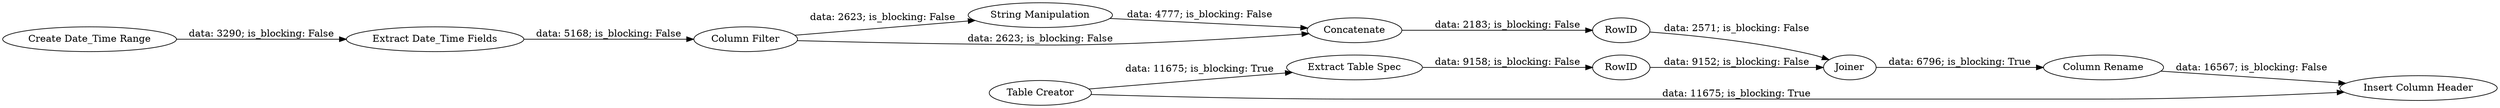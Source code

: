 digraph {
	"2419964477466589271_5" [label="Extract Table Spec"]
	"2419964477466589271_4" [label="Column Filter"]
	"2419964477466589271_8" [label="Column Rename"]
	"2419964477466589271_12" [label=RowID]
	"2419964477466589271_9" [label="Insert Column Header"]
	"2419964477466589271_2" [label="Create Date_Time Range"]
	"2419964477466589271_10" [label="String Manipulation"]
	"2419964477466589271_3" [label="Extract Date_Time Fields"]
	"2419964477466589271_7" [label=Joiner]
	"2419964477466589271_11" [label=Concatenate]
	"2419964477466589271_6" [label=RowID]
	"2419964477466589271_1" [label="Table Creator"]
	"2419964477466589271_5" -> "2419964477466589271_6" [label="data: 9158; is_blocking: False"]
	"2419964477466589271_1" -> "2419964477466589271_5" [label="data: 11675; is_blocking: True"]
	"2419964477466589271_2" -> "2419964477466589271_3" [label="data: 3290; is_blocking: False"]
	"2419964477466589271_8" -> "2419964477466589271_9" [label="data: 16567; is_blocking: False"]
	"2419964477466589271_4" -> "2419964477466589271_11" [label="data: 2623; is_blocking: False"]
	"2419964477466589271_1" -> "2419964477466589271_9" [label="data: 11675; is_blocking: True"]
	"2419964477466589271_7" -> "2419964477466589271_8" [label="data: 6796; is_blocking: True"]
	"2419964477466589271_11" -> "2419964477466589271_12" [label="data: 2183; is_blocking: False"]
	"2419964477466589271_6" -> "2419964477466589271_7" [label="data: 9152; is_blocking: False"]
	"2419964477466589271_10" -> "2419964477466589271_11" [label="data: 4777; is_blocking: False"]
	"2419964477466589271_4" -> "2419964477466589271_10" [label="data: 2623; is_blocking: False"]
	"2419964477466589271_3" -> "2419964477466589271_4" [label="data: 5168; is_blocking: False"]
	"2419964477466589271_12" -> "2419964477466589271_7" [label="data: 2571; is_blocking: False"]
	rankdir=LR
}
